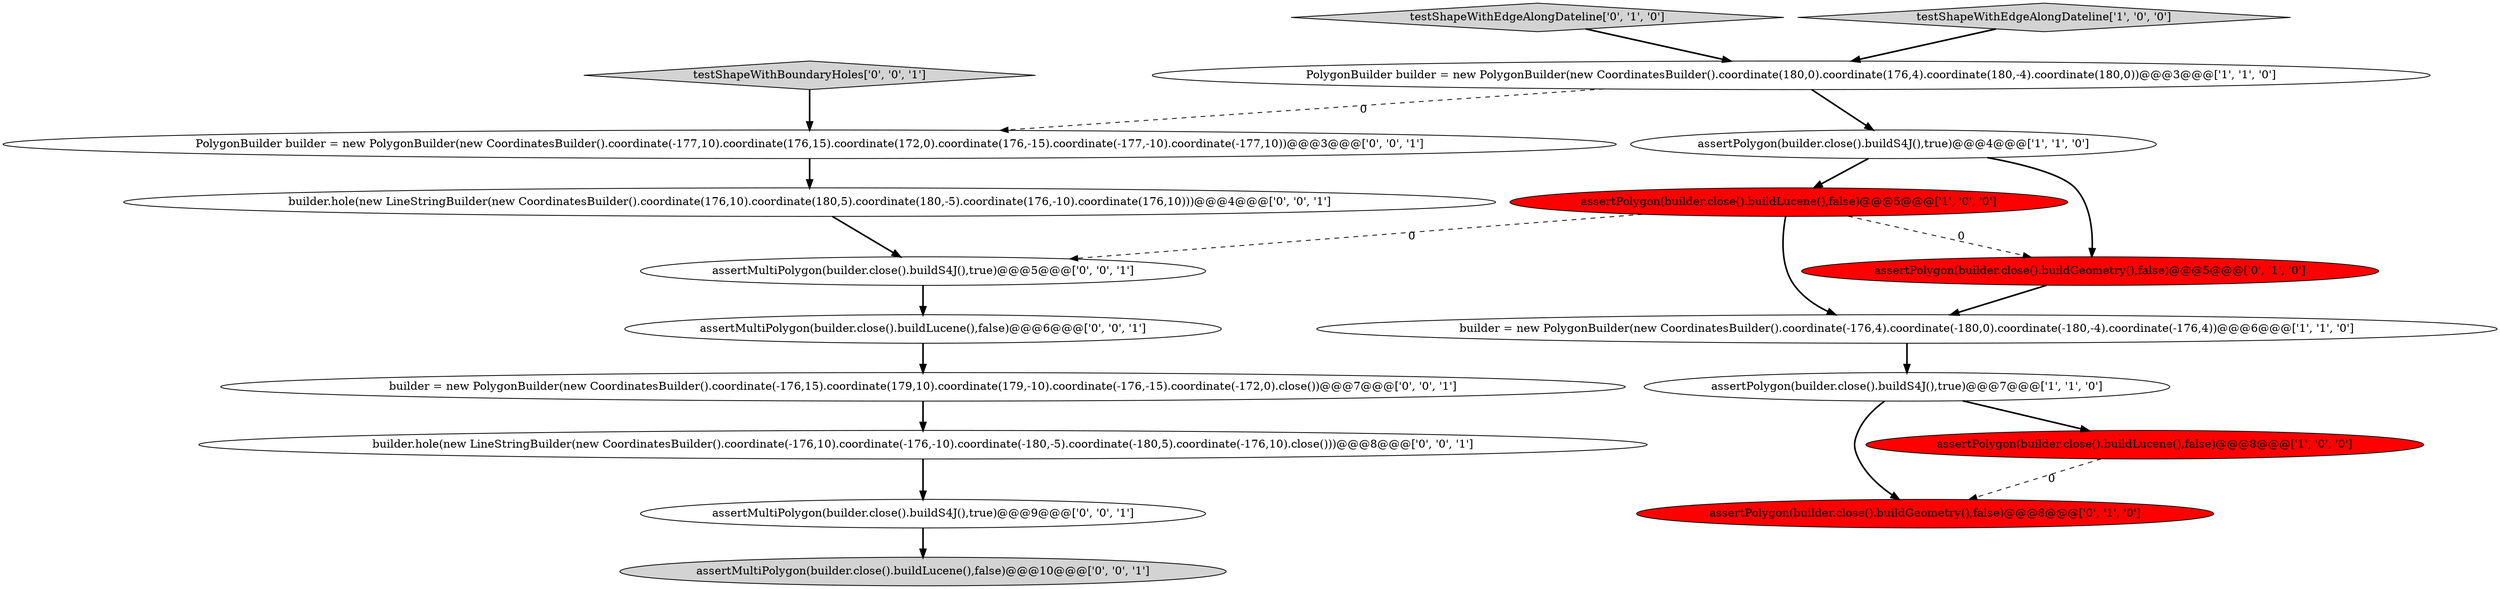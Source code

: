 digraph {
10 [style = filled, label = "assertMultiPolygon(builder.close().buildS4J(),true)@@@5@@@['0', '0', '1']", fillcolor = white, shape = ellipse image = "AAA0AAABBB3BBB"];
11 [style = filled, label = "builder.hole(new LineStringBuilder(new CoordinatesBuilder().coordinate(-176,10).coordinate(-176,-10).coordinate(-180,-5).coordinate(-180,5).coordinate(-176,10).close()))@@@8@@@['0', '0', '1']", fillcolor = white, shape = ellipse image = "AAA0AAABBB3BBB"];
5 [style = filled, label = "assertPolygon(builder.close().buildLucene(),false)@@@8@@@['1', '0', '0']", fillcolor = red, shape = ellipse image = "AAA1AAABBB1BBB"];
17 [style = filled, label = "testShapeWithBoundaryHoles['0', '0', '1']", fillcolor = lightgray, shape = diamond image = "AAA0AAABBB3BBB"];
16 [style = filled, label = "assertMultiPolygon(builder.close().buildS4J(),true)@@@9@@@['0', '0', '1']", fillcolor = white, shape = ellipse image = "AAA0AAABBB3BBB"];
13 [style = filled, label = "assertMultiPolygon(builder.close().buildLucene(),false)@@@10@@@['0', '0', '1']", fillcolor = lightgray, shape = ellipse image = "AAA0AAABBB3BBB"];
15 [style = filled, label = "builder = new PolygonBuilder(new CoordinatesBuilder().coordinate(-176,15).coordinate(179,10).coordinate(179,-10).coordinate(-176,-15).coordinate(-172,0).close())@@@7@@@['0', '0', '1']", fillcolor = white, shape = ellipse image = "AAA0AAABBB3BBB"];
9 [style = filled, label = "testShapeWithEdgeAlongDateline['0', '1', '0']", fillcolor = lightgray, shape = diamond image = "AAA0AAABBB2BBB"];
0 [style = filled, label = "testShapeWithEdgeAlongDateline['1', '0', '0']", fillcolor = lightgray, shape = diamond image = "AAA0AAABBB1BBB"];
14 [style = filled, label = "PolygonBuilder builder = new PolygonBuilder(new CoordinatesBuilder().coordinate(-177,10).coordinate(176,15).coordinate(172,0).coordinate(176,-15).coordinate(-177,-10).coordinate(-177,10))@@@3@@@['0', '0', '1']", fillcolor = white, shape = ellipse image = "AAA0AAABBB3BBB"];
2 [style = filled, label = "builder = new PolygonBuilder(new CoordinatesBuilder().coordinate(-176,4).coordinate(-180,0).coordinate(-180,-4).coordinate(-176,4))@@@6@@@['1', '1', '0']", fillcolor = white, shape = ellipse image = "AAA0AAABBB1BBB"];
4 [style = filled, label = "assertPolygon(builder.close().buildS4J(),true)@@@7@@@['1', '1', '0']", fillcolor = white, shape = ellipse image = "AAA0AAABBB1BBB"];
6 [style = filled, label = "assertPolygon(builder.close().buildS4J(),true)@@@4@@@['1', '1', '0']", fillcolor = white, shape = ellipse image = "AAA0AAABBB1BBB"];
1 [style = filled, label = "PolygonBuilder builder = new PolygonBuilder(new CoordinatesBuilder().coordinate(180,0).coordinate(176,4).coordinate(180,-4).coordinate(180,0))@@@3@@@['1', '1', '0']", fillcolor = white, shape = ellipse image = "AAA0AAABBB1BBB"];
18 [style = filled, label = "assertMultiPolygon(builder.close().buildLucene(),false)@@@6@@@['0', '0', '1']", fillcolor = white, shape = ellipse image = "AAA0AAABBB3BBB"];
7 [style = filled, label = "assertPolygon(builder.close().buildGeometry(),false)@@@5@@@['0', '1', '0']", fillcolor = red, shape = ellipse image = "AAA1AAABBB2BBB"];
8 [style = filled, label = "assertPolygon(builder.close().buildGeometry(),false)@@@8@@@['0', '1', '0']", fillcolor = red, shape = ellipse image = "AAA1AAABBB2BBB"];
12 [style = filled, label = "builder.hole(new LineStringBuilder(new CoordinatesBuilder().coordinate(176,10).coordinate(180,5).coordinate(180,-5).coordinate(176,-10).coordinate(176,10)))@@@4@@@['0', '0', '1']", fillcolor = white, shape = ellipse image = "AAA0AAABBB3BBB"];
3 [style = filled, label = "assertPolygon(builder.close().buildLucene(),false)@@@5@@@['1', '0', '0']", fillcolor = red, shape = ellipse image = "AAA1AAABBB1BBB"];
11->16 [style = bold, label=""];
6->3 [style = bold, label=""];
10->18 [style = bold, label=""];
16->13 [style = bold, label=""];
1->14 [style = dashed, label="0"];
3->7 [style = dashed, label="0"];
18->15 [style = bold, label=""];
2->4 [style = bold, label=""];
12->10 [style = bold, label=""];
1->6 [style = bold, label=""];
15->11 [style = bold, label=""];
3->2 [style = bold, label=""];
17->14 [style = bold, label=""];
7->2 [style = bold, label=""];
0->1 [style = bold, label=""];
14->12 [style = bold, label=""];
5->8 [style = dashed, label="0"];
4->8 [style = bold, label=""];
3->10 [style = dashed, label="0"];
6->7 [style = bold, label=""];
9->1 [style = bold, label=""];
4->5 [style = bold, label=""];
}
